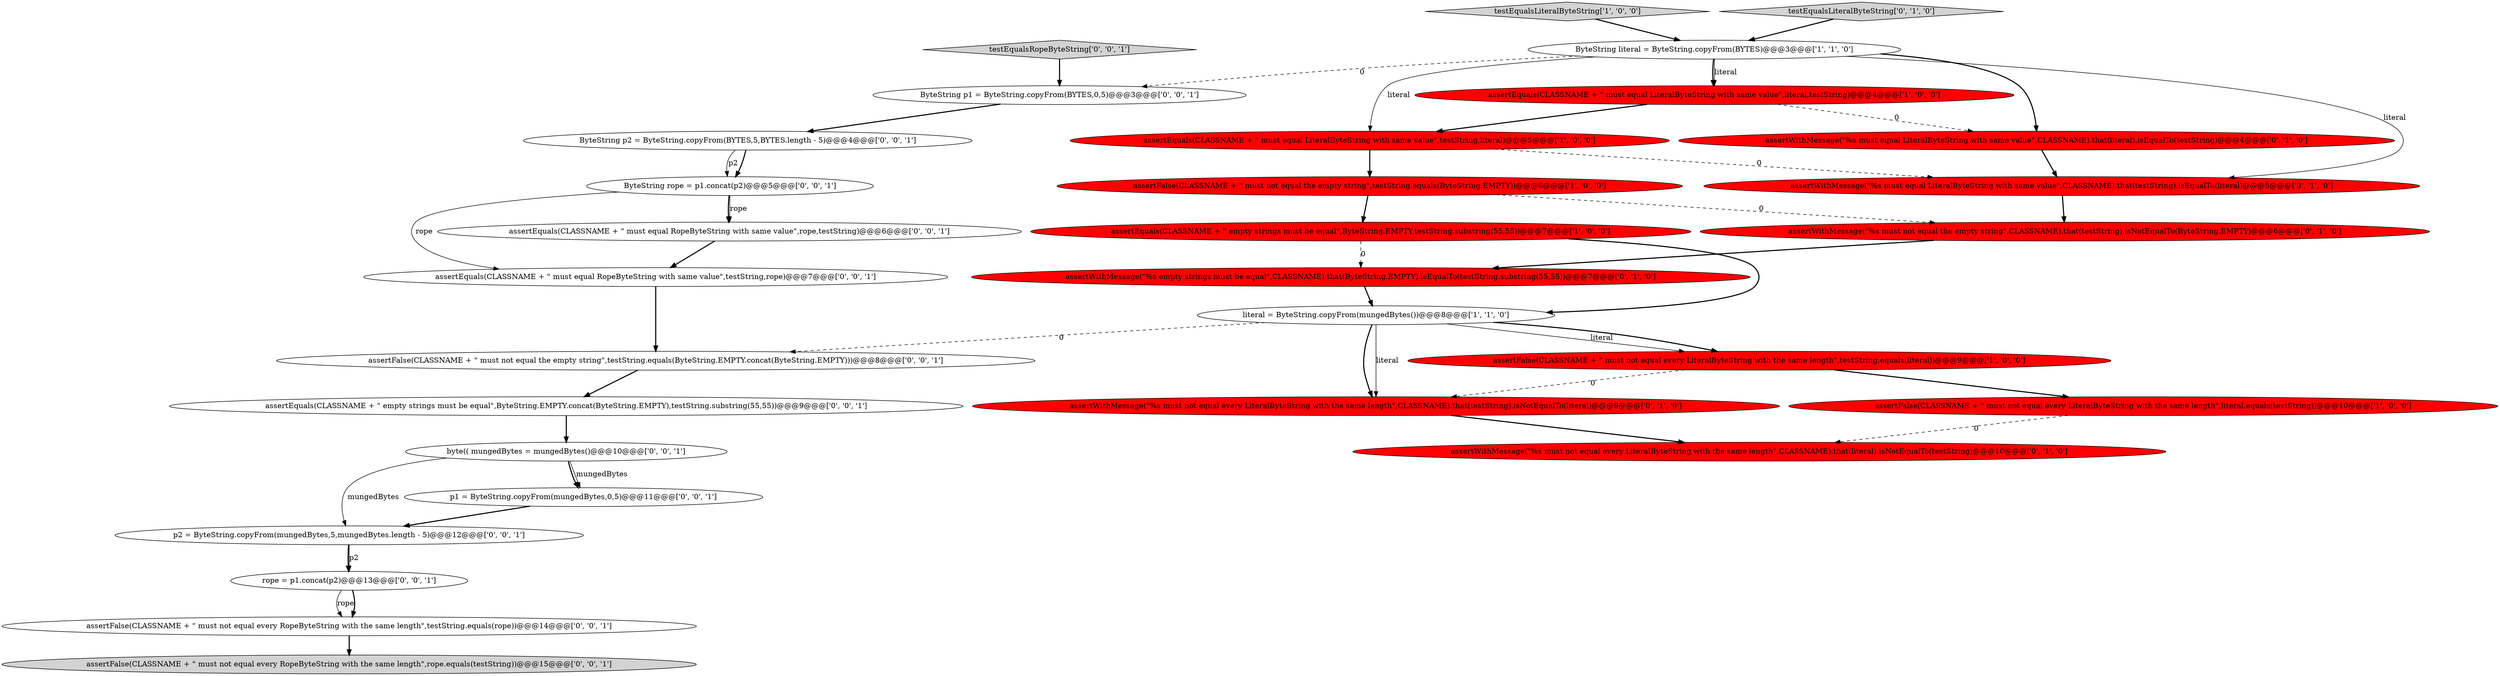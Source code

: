 digraph {
28 [style = filled, label = "rope = p1.concat(p2)@@@13@@@['0', '0', '1']", fillcolor = white, shape = ellipse image = "AAA0AAABBB3BBB"];
21 [style = filled, label = "byte(( mungedBytes = mungedBytes()@@@10@@@['0', '0', '1']", fillcolor = white, shape = ellipse image = "AAA0AAABBB3BBB"];
26 [style = filled, label = "ByteString rope = p1.concat(p2)@@@5@@@['0', '0', '1']", fillcolor = white, shape = ellipse image = "AAA0AAABBB3BBB"];
19 [style = filled, label = "assertEquals(CLASSNAME + \" must equal RopeByteString with same value\",testString,rope)@@@7@@@['0', '0', '1']", fillcolor = white, shape = ellipse image = "AAA0AAABBB3BBB"];
13 [style = filled, label = "assertWithMessage(\"%s must not equal the empty string\",CLASSNAME).that(testString).isNotEqualTo(ByteString.EMPTY)@@@6@@@['0', '1', '0']", fillcolor = red, shape = ellipse image = "AAA1AAABBB2BBB"];
0 [style = filled, label = "testEqualsLiteralByteString['1', '0', '0']", fillcolor = lightgray, shape = diamond image = "AAA0AAABBB1BBB"];
4 [style = filled, label = "assertEquals(CLASSNAME + \" must equal LiteralByteString with same value\",literal,testString)@@@4@@@['1', '0', '0']", fillcolor = red, shape = ellipse image = "AAA1AAABBB1BBB"];
25 [style = filled, label = "assertEquals(CLASSNAME + \" empty strings must be equal\",ByteString.EMPTY.concat(ByteString.EMPTY),testString.substring(55,55))@@@9@@@['0', '0', '1']", fillcolor = white, shape = ellipse image = "AAA0AAABBB3BBB"];
3 [style = filled, label = "assertEquals(CLASSNAME + \" must equal LiteralByteString with same value\",testString,literal)@@@5@@@['1', '0', '0']", fillcolor = red, shape = ellipse image = "AAA1AAABBB1BBB"];
20 [style = filled, label = "p2 = ByteString.copyFrom(mungedBytes,5,mungedBytes.length - 5)@@@12@@@['0', '0', '1']", fillcolor = white, shape = ellipse image = "AAA0AAABBB3BBB"];
9 [style = filled, label = "assertWithMessage(\"%s must not equal every LiteralByteString with the same length\",CLASSNAME).that(literal).isNotEqualTo(testString)@@@10@@@['0', '1', '0']", fillcolor = red, shape = ellipse image = "AAA1AAABBB2BBB"];
5 [style = filled, label = "ByteString literal = ByteString.copyFrom(BYTES)@@@3@@@['1', '1', '0']", fillcolor = white, shape = ellipse image = "AAA0AAABBB1BBB"];
6 [style = filled, label = "assertFalse(CLASSNAME + \" must not equal the empty string\",testString.equals(ByteString.EMPTY))@@@6@@@['1', '0', '0']", fillcolor = red, shape = ellipse image = "AAA1AAABBB1BBB"];
22 [style = filled, label = "p1 = ByteString.copyFrom(mungedBytes,0,5)@@@11@@@['0', '0', '1']", fillcolor = white, shape = ellipse image = "AAA0AAABBB3BBB"];
17 [style = filled, label = "ByteString p2 = ByteString.copyFrom(BYTES,5,BYTES.length - 5)@@@4@@@['0', '0', '1']", fillcolor = white, shape = ellipse image = "AAA0AAABBB3BBB"];
14 [style = filled, label = "assertWithMessage(\"%s must not equal every LiteralByteString with the same length\",CLASSNAME).that(testString).isNotEqualTo(literal)@@@9@@@['0', '1', '0']", fillcolor = red, shape = ellipse image = "AAA1AAABBB2BBB"];
23 [style = filled, label = "assertFalse(CLASSNAME + \" must not equal every RopeByteString with the same length\",testString.equals(rope))@@@14@@@['0', '0', '1']", fillcolor = white, shape = ellipse image = "AAA0AAABBB3BBB"];
29 [style = filled, label = "assertFalse(CLASSNAME + \" must not equal every RopeByteString with the same length\",rope.equals(testString))@@@15@@@['0', '0', '1']", fillcolor = lightgray, shape = ellipse image = "AAA0AAABBB3BBB"];
11 [style = filled, label = "assertWithMessage(\"%s must equal LiteralByteString with same value\",CLASSNAME).that(literal).isEqualTo(testString)@@@4@@@['0', '1', '0']", fillcolor = red, shape = ellipse image = "AAA1AAABBB2BBB"];
2 [style = filled, label = "assertFalse(CLASSNAME + \" must not equal every LiteralByteString with the same length\",testString.equals(literal))@@@9@@@['1', '0', '0']", fillcolor = red, shape = ellipse image = "AAA1AAABBB1BBB"];
10 [style = filled, label = "testEqualsLiteralByteString['0', '1', '0']", fillcolor = lightgray, shape = diamond image = "AAA0AAABBB2BBB"];
8 [style = filled, label = "assertEquals(CLASSNAME + \" empty strings must be equal\",ByteString.EMPTY,testString.substring(55,55))@@@7@@@['1', '0', '0']", fillcolor = red, shape = ellipse image = "AAA1AAABBB1BBB"];
7 [style = filled, label = "assertFalse(CLASSNAME + \" must not equal every LiteralByteString with the same length\",literal.equals(testString))@@@10@@@['1', '0', '0']", fillcolor = red, shape = ellipse image = "AAA1AAABBB1BBB"];
18 [style = filled, label = "testEqualsRopeByteString['0', '0', '1']", fillcolor = lightgray, shape = diamond image = "AAA0AAABBB3BBB"];
15 [style = filled, label = "assertWithMessage(\"%s empty strings must be equal\",CLASSNAME).that(ByteString.EMPTY).isEqualTo(testString.substring(55,55))@@@7@@@['0', '1', '0']", fillcolor = red, shape = ellipse image = "AAA1AAABBB2BBB"];
27 [style = filled, label = "assertEquals(CLASSNAME + \" must equal RopeByteString with same value\",rope,testString)@@@6@@@['0', '0', '1']", fillcolor = white, shape = ellipse image = "AAA0AAABBB3BBB"];
1 [style = filled, label = "literal = ByteString.copyFrom(mungedBytes())@@@8@@@['1', '1', '0']", fillcolor = white, shape = ellipse image = "AAA0AAABBB1BBB"];
12 [style = filled, label = "assertWithMessage(\"%s must equal LiteralByteString with same value\",CLASSNAME).that(testString).isEqualTo(literal)@@@5@@@['0', '1', '0']", fillcolor = red, shape = ellipse image = "AAA1AAABBB2BBB"];
16 [style = filled, label = "assertFalse(CLASSNAME + \" must not equal the empty string\",testString.equals(ByteString.EMPTY.concat(ByteString.EMPTY)))@@@8@@@['0', '0', '1']", fillcolor = white, shape = ellipse image = "AAA0AAABBB3BBB"];
24 [style = filled, label = "ByteString p1 = ByteString.copyFrom(BYTES,0,5)@@@3@@@['0', '0', '1']", fillcolor = white, shape = ellipse image = "AAA0AAABBB3BBB"];
5->4 [style = solid, label="literal"];
4->3 [style = bold, label=""];
17->26 [style = bold, label=""];
18->24 [style = bold, label=""];
17->26 [style = solid, label="p2"];
28->23 [style = solid, label="rope"];
8->15 [style = dashed, label="0"];
20->28 [style = bold, label=""];
20->28 [style = solid, label="p2"];
5->24 [style = dashed, label="0"];
5->3 [style = solid, label="literal"];
3->6 [style = bold, label=""];
16->25 [style = bold, label=""];
11->12 [style = bold, label=""];
26->19 [style = solid, label="rope"];
26->27 [style = solid, label="rope"];
19->16 [style = bold, label=""];
1->2 [style = solid, label="literal"];
23->29 [style = bold, label=""];
8->1 [style = bold, label=""];
12->13 [style = bold, label=""];
26->27 [style = bold, label=""];
10->5 [style = bold, label=""];
3->12 [style = dashed, label="0"];
6->13 [style = dashed, label="0"];
5->12 [style = solid, label="literal"];
22->20 [style = bold, label=""];
2->14 [style = dashed, label="0"];
21->22 [style = solid, label="mungedBytes"];
15->1 [style = bold, label=""];
21->22 [style = bold, label=""];
28->23 [style = bold, label=""];
7->9 [style = dashed, label="0"];
1->16 [style = dashed, label="0"];
5->4 [style = bold, label=""];
6->8 [style = bold, label=""];
24->17 [style = bold, label=""];
14->9 [style = bold, label=""];
1->14 [style = bold, label=""];
1->2 [style = bold, label=""];
5->11 [style = bold, label=""];
13->15 [style = bold, label=""];
27->19 [style = bold, label=""];
2->7 [style = bold, label=""];
4->11 [style = dashed, label="0"];
21->20 [style = solid, label="mungedBytes"];
25->21 [style = bold, label=""];
0->5 [style = bold, label=""];
1->14 [style = solid, label="literal"];
}
